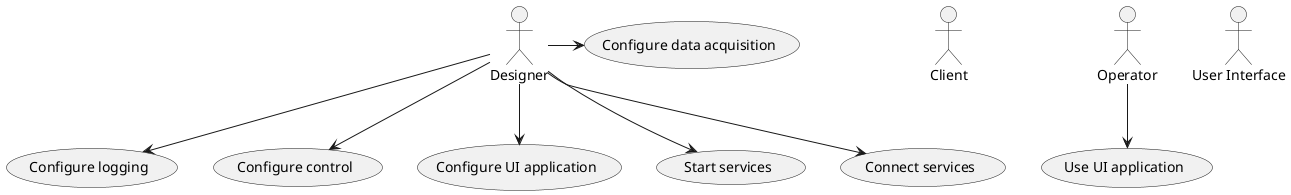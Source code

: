 @startuml

actor Designer
actor Client
actor Operator
:User Interface: as UI

' Some use cases
' - configure DAQ service
' - configure log service
' - configure control service
' - configure UI
' - connect services

(Configure data acquisition) as (cfg-daq)
(Configure logging) as (cfg-log)
(Configure control) as (cfg-ctrl)
(Configure UI application) as (cfg-ui)
(Start services) as (start)
(Connect services) as (connect)
(Use UI application) as (use)

Designer ->  (cfg-daq)
Designer --> (cfg-log)
Designer --> (cfg-ctrl)
Designer --> (cfg-ui)
Designer --> (start)
Designer --> (connect)
Operator --> (use)

@enduml
